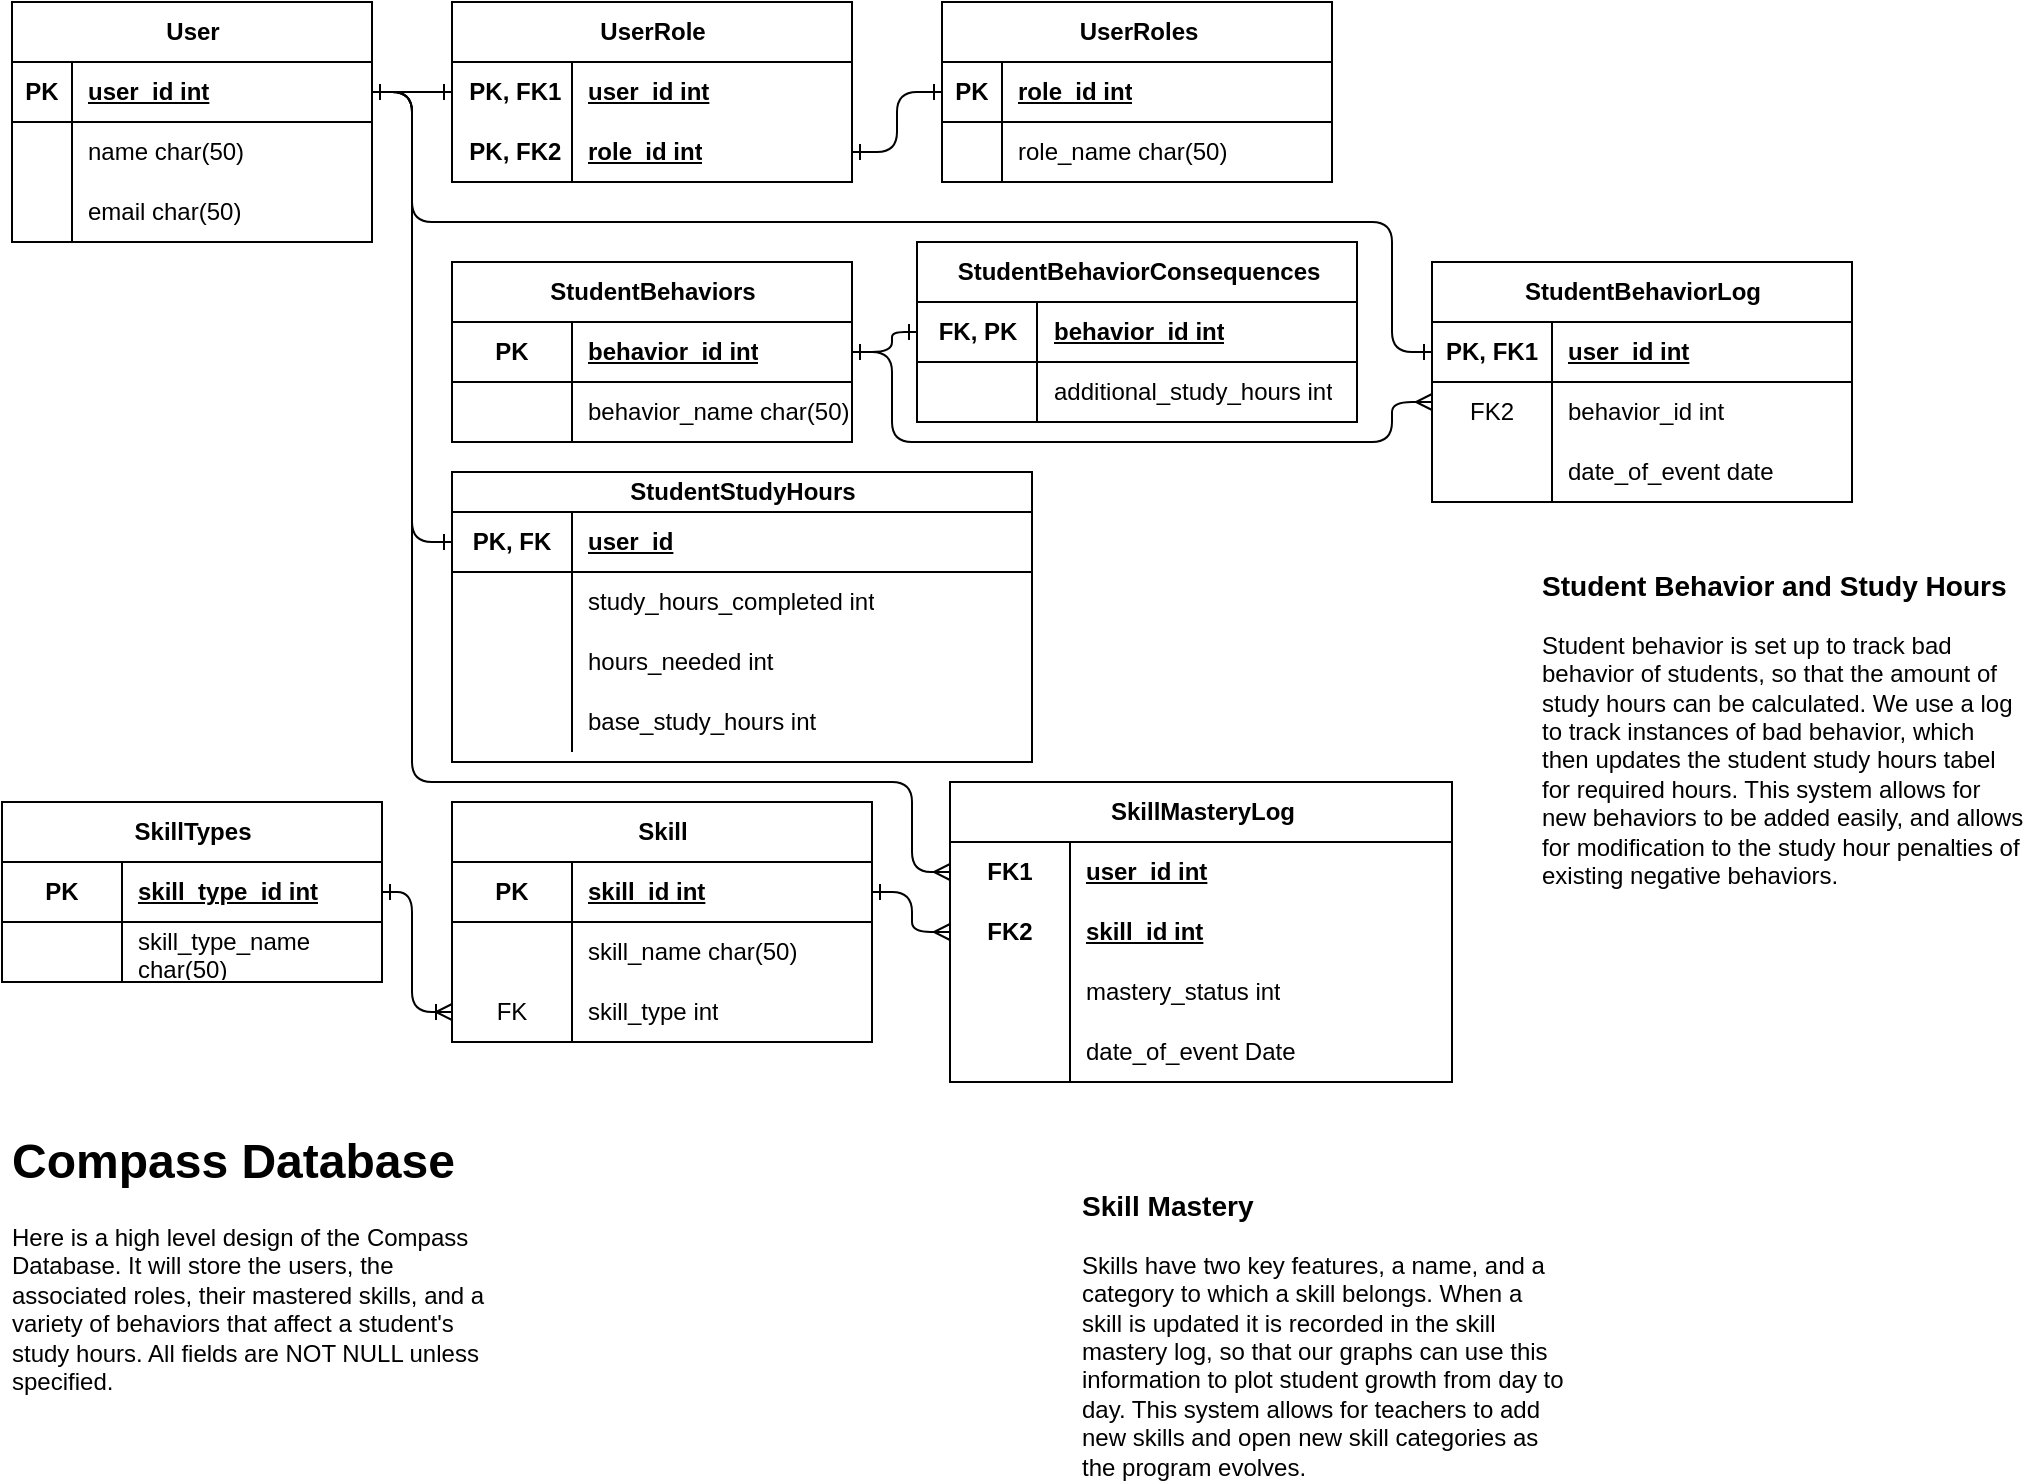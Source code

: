 <mxfile version="21.2.8" type="device">
  <diagram id="kwE6-qjGUI-A0Hsj0AUA" name="Revised-Schema">
    <mxGraphModel dx="1418" dy="828" grid="1" gridSize="10" guides="1" tooltips="1" connect="1" arrows="1" fold="1" page="1" pageScale="1" pageWidth="1100" pageHeight="850" math="0" shadow="0">
      <root>
        <mxCell id="0" />
        <mxCell id="1" parent="0" />
        <mxCell id="wrhdYv9aHZvg68aqzWrF-1" value="User" style="shape=table;startSize=30;container=1;collapsible=1;childLayout=tableLayout;fixedRows=1;rowLines=0;fontStyle=1;align=center;resizeLast=1;html=1;" parent="1" vertex="1">
          <mxGeometry x="40" y="40" width="180" height="120" as="geometry" />
        </mxCell>
        <mxCell id="wrhdYv9aHZvg68aqzWrF-2" value="" style="shape=tableRow;horizontal=0;startSize=0;swimlaneHead=0;swimlaneBody=0;fillColor=none;collapsible=0;dropTarget=0;points=[[0,0.5],[1,0.5]];portConstraint=eastwest;top=0;left=0;right=0;bottom=1;" parent="wrhdYv9aHZvg68aqzWrF-1" vertex="1">
          <mxGeometry y="30" width="180" height="30" as="geometry" />
        </mxCell>
        <mxCell id="wrhdYv9aHZvg68aqzWrF-3" value="PK" style="shape=partialRectangle;connectable=0;fillColor=none;top=0;left=0;bottom=0;right=0;fontStyle=1;overflow=hidden;whiteSpace=wrap;html=1;" parent="wrhdYv9aHZvg68aqzWrF-2" vertex="1">
          <mxGeometry width="30" height="30" as="geometry">
            <mxRectangle width="30" height="30" as="alternateBounds" />
          </mxGeometry>
        </mxCell>
        <mxCell id="wrhdYv9aHZvg68aqzWrF-4" value="user_id int  " style="shape=partialRectangle;connectable=0;fillColor=none;top=0;left=0;bottom=0;right=0;align=left;spacingLeft=6;fontStyle=5;overflow=hidden;whiteSpace=wrap;html=1;" parent="wrhdYv9aHZvg68aqzWrF-2" vertex="1">
          <mxGeometry x="30" width="150" height="30" as="geometry">
            <mxRectangle width="150" height="30" as="alternateBounds" />
          </mxGeometry>
        </mxCell>
        <mxCell id="wrhdYv9aHZvg68aqzWrF-5" value="" style="shape=tableRow;horizontal=0;startSize=0;swimlaneHead=0;swimlaneBody=0;fillColor=none;collapsible=0;dropTarget=0;points=[[0,0.5],[1,0.5]];portConstraint=eastwest;top=0;left=0;right=0;bottom=0;" parent="wrhdYv9aHZvg68aqzWrF-1" vertex="1">
          <mxGeometry y="60" width="180" height="30" as="geometry" />
        </mxCell>
        <mxCell id="wrhdYv9aHZvg68aqzWrF-6" value="" style="shape=partialRectangle;connectable=0;fillColor=none;top=0;left=0;bottom=0;right=0;editable=1;overflow=hidden;whiteSpace=wrap;html=1;" parent="wrhdYv9aHZvg68aqzWrF-5" vertex="1">
          <mxGeometry width="30" height="30" as="geometry">
            <mxRectangle width="30" height="30" as="alternateBounds" />
          </mxGeometry>
        </mxCell>
        <mxCell id="wrhdYv9aHZvg68aqzWrF-7" value="name char(50)  " style="shape=partialRectangle;connectable=0;fillColor=none;top=0;left=0;bottom=0;right=0;align=left;spacingLeft=6;overflow=hidden;whiteSpace=wrap;html=1;" parent="wrhdYv9aHZvg68aqzWrF-5" vertex="1">
          <mxGeometry x="30" width="150" height="30" as="geometry">
            <mxRectangle width="150" height="30" as="alternateBounds" />
          </mxGeometry>
        </mxCell>
        <mxCell id="wrhdYv9aHZvg68aqzWrF-70" value="" style="shape=tableRow;horizontal=0;startSize=0;swimlaneHead=0;swimlaneBody=0;fillColor=none;collapsible=0;dropTarget=0;points=[[0,0.5],[1,0.5]];portConstraint=eastwest;top=0;left=0;right=0;bottom=0;" parent="wrhdYv9aHZvg68aqzWrF-1" vertex="1">
          <mxGeometry y="90" width="180" height="30" as="geometry" />
        </mxCell>
        <mxCell id="wrhdYv9aHZvg68aqzWrF-71" value="" style="shape=partialRectangle;connectable=0;fillColor=none;top=0;left=0;bottom=0;right=0;editable=1;overflow=hidden;whiteSpace=wrap;html=1;" parent="wrhdYv9aHZvg68aqzWrF-70" vertex="1">
          <mxGeometry width="30" height="30" as="geometry">
            <mxRectangle width="30" height="30" as="alternateBounds" />
          </mxGeometry>
        </mxCell>
        <mxCell id="wrhdYv9aHZvg68aqzWrF-72" value="email char(50)  " style="shape=partialRectangle;connectable=0;fillColor=none;top=0;left=0;bottom=0;right=0;align=left;spacingLeft=6;overflow=hidden;whiteSpace=wrap;html=1;" parent="wrhdYv9aHZvg68aqzWrF-70" vertex="1">
          <mxGeometry x="30" width="150" height="30" as="geometry">
            <mxRectangle width="150" height="30" as="alternateBounds" />
          </mxGeometry>
        </mxCell>
        <mxCell id="wrhdYv9aHZvg68aqzWrF-11" value="UserRole" style="shape=table;startSize=30;container=1;collapsible=1;childLayout=tableLayout;fixedRows=1;rowLines=0;fontStyle=1;align=center;resizeLast=1;html=1;" parent="1" vertex="1">
          <mxGeometry x="260" y="40" width="200" height="90" as="geometry" />
        </mxCell>
        <mxCell id="-w2sV17a5buSyy1D-3dS-11" value="" style="shape=tableRow;horizontal=0;startSize=0;swimlaneHead=0;swimlaneBody=0;fillColor=none;collapsible=0;dropTarget=0;points=[[0,0.5],[1,0.5]];portConstraint=eastwest;top=0;left=0;right=0;bottom=0;" parent="wrhdYv9aHZvg68aqzWrF-11" vertex="1">
          <mxGeometry y="30" width="200" height="30" as="geometry" />
        </mxCell>
        <mxCell id="-w2sV17a5buSyy1D-3dS-12" value="&lt;b&gt;&amp;nbsp;PK, FK1&lt;/b&gt;" style="shape=partialRectangle;connectable=0;fillColor=none;top=0;left=0;bottom=0;right=0;editable=1;overflow=hidden;whiteSpace=wrap;html=1;" parent="-w2sV17a5buSyy1D-3dS-11" vertex="1">
          <mxGeometry width="60" height="30" as="geometry">
            <mxRectangle width="60" height="30" as="alternateBounds" />
          </mxGeometry>
        </mxCell>
        <mxCell id="-w2sV17a5buSyy1D-3dS-13" value="&lt;u&gt;&lt;b&gt;user_id int  &lt;/b&gt;&lt;/u&gt;" style="shape=partialRectangle;connectable=0;fillColor=none;top=0;left=0;bottom=0;right=0;align=left;spacingLeft=6;overflow=hidden;whiteSpace=wrap;html=1;" parent="-w2sV17a5buSyy1D-3dS-11" vertex="1">
          <mxGeometry x="60" width="140" height="30" as="geometry">
            <mxRectangle width="140" height="30" as="alternateBounds" />
          </mxGeometry>
        </mxCell>
        <mxCell id="wrhdYv9aHZvg68aqzWrF-12" value="" style="shape=tableRow;horizontal=0;startSize=0;swimlaneHead=0;swimlaneBody=0;fillColor=none;collapsible=0;dropTarget=0;points=[[0,0.5],[1,0.5]];portConstraint=eastwest;top=0;left=0;right=0;bottom=1;swimlaneLine=0;strokeColor=default;swimlaneFillColor=none;" parent="wrhdYv9aHZvg68aqzWrF-11" vertex="1">
          <mxGeometry y="60" width="200" height="30" as="geometry" />
        </mxCell>
        <mxCell id="wrhdYv9aHZvg68aqzWrF-13" value="&amp;nbsp;PK, FK2" style="shape=partialRectangle;connectable=0;fillColor=none;top=0;left=0;bottom=0;right=0;fontStyle=1;overflow=hidden;whiteSpace=wrap;html=1;" parent="wrhdYv9aHZvg68aqzWrF-12" vertex="1">
          <mxGeometry width="60" height="30" as="geometry">
            <mxRectangle width="60" height="30" as="alternateBounds" />
          </mxGeometry>
        </mxCell>
        <mxCell id="wrhdYv9aHZvg68aqzWrF-14" value="role_id int  " style="shape=partialRectangle;connectable=0;fillColor=none;top=0;left=0;bottom=0;right=0;align=left;spacingLeft=6;fontStyle=5;overflow=hidden;whiteSpace=wrap;html=1;strokeColor=default;" parent="wrhdYv9aHZvg68aqzWrF-12" vertex="1">
          <mxGeometry x="60" width="140" height="30" as="geometry">
            <mxRectangle width="140" height="30" as="alternateBounds" />
          </mxGeometry>
        </mxCell>
        <mxCell id="wrhdYv9aHZvg68aqzWrF-18" value="UserRoles" style="shape=table;startSize=30;container=1;collapsible=1;childLayout=tableLayout;fixedRows=1;rowLines=0;fontStyle=1;align=center;resizeLast=1;html=1;" parent="1" vertex="1">
          <mxGeometry x="505" y="40" width="195" height="90" as="geometry" />
        </mxCell>
        <mxCell id="wrhdYv9aHZvg68aqzWrF-19" value="" style="shape=tableRow;horizontal=0;startSize=0;swimlaneHead=0;swimlaneBody=0;fillColor=none;collapsible=0;dropTarget=0;points=[[0,0.5],[1,0.5]];portConstraint=eastwest;top=0;left=0;right=0;bottom=1;swimlaneLine=0;strokeColor=default;" parent="wrhdYv9aHZvg68aqzWrF-18" vertex="1">
          <mxGeometry y="30" width="195" height="30" as="geometry" />
        </mxCell>
        <mxCell id="wrhdYv9aHZvg68aqzWrF-20" value="PK" style="shape=partialRectangle;connectable=0;fillColor=none;top=0;left=0;bottom=0;right=0;fontStyle=1;overflow=hidden;whiteSpace=wrap;html=1;" parent="wrhdYv9aHZvg68aqzWrF-19" vertex="1">
          <mxGeometry width="30" height="30" as="geometry">
            <mxRectangle width="30" height="30" as="alternateBounds" />
          </mxGeometry>
        </mxCell>
        <mxCell id="wrhdYv9aHZvg68aqzWrF-21" value="role_id int  " style="shape=partialRectangle;connectable=0;fillColor=none;top=0;left=0;bottom=0;right=0;align=left;spacingLeft=6;fontStyle=5;overflow=hidden;whiteSpace=wrap;html=1;strokeColor=default;" parent="wrhdYv9aHZvg68aqzWrF-19" vertex="1">
          <mxGeometry x="30" width="165" height="30" as="geometry">
            <mxRectangle width="165" height="30" as="alternateBounds" />
          </mxGeometry>
        </mxCell>
        <mxCell id="wrhdYv9aHZvg68aqzWrF-22" value="" style="shape=tableRow;horizontal=0;startSize=0;swimlaneHead=0;swimlaneBody=0;fillColor=none;collapsible=0;dropTarget=0;points=[[0,0.5],[1,0.5]];portConstraint=eastwest;top=0;left=0;right=0;bottom=0;" parent="wrhdYv9aHZvg68aqzWrF-18" vertex="1">
          <mxGeometry y="60" width="195" height="30" as="geometry" />
        </mxCell>
        <mxCell id="wrhdYv9aHZvg68aqzWrF-23" value="" style="shape=partialRectangle;connectable=0;fillColor=none;top=0;left=0;bottom=0;right=0;editable=1;overflow=hidden;whiteSpace=wrap;html=1;" parent="wrhdYv9aHZvg68aqzWrF-22" vertex="1">
          <mxGeometry width="30" height="30" as="geometry">
            <mxRectangle width="30" height="30" as="alternateBounds" />
          </mxGeometry>
        </mxCell>
        <mxCell id="wrhdYv9aHZvg68aqzWrF-24" value="role_name char(50)" style="shape=partialRectangle;connectable=0;fillColor=none;top=0;left=0;bottom=0;right=0;align=left;spacingLeft=6;overflow=hidden;whiteSpace=wrap;html=1;" parent="wrhdYv9aHZvg68aqzWrF-22" vertex="1">
          <mxGeometry x="30" width="165" height="30" as="geometry">
            <mxRectangle width="165" height="30" as="alternateBounds" />
          </mxGeometry>
        </mxCell>
        <mxCell id="wrhdYv9aHZvg68aqzWrF-25" style="edgeStyle=orthogonalEdgeStyle;rounded=1;orthogonalLoop=1;jettySize=auto;html=1;exitX=1;exitY=0.5;exitDx=0;exitDy=0;endArrow=ERone;endFill=0;" parent="1" source="wrhdYv9aHZvg68aqzWrF-2" target="-w2sV17a5buSyy1D-3dS-11" edge="1">
          <mxGeometry relative="1" as="geometry" />
        </mxCell>
        <mxCell id="wrhdYv9aHZvg68aqzWrF-26" style="edgeStyle=orthogonalEdgeStyle;rounded=1;orthogonalLoop=1;jettySize=auto;html=1;entryX=0;entryY=0.5;entryDx=0;entryDy=0;endArrow=ERone;endFill=0;startArrow=ERone;startFill=0;" parent="1" source="wrhdYv9aHZvg68aqzWrF-12" target="wrhdYv9aHZvg68aqzWrF-19" edge="1">
          <mxGeometry relative="1" as="geometry">
            <mxPoint x="470" y="125" as="sourcePoint" />
          </mxGeometry>
        </mxCell>
        <mxCell id="wrhdYv9aHZvg68aqzWrF-27" value="StudentStudyHours" style="shape=table;startSize=20;container=1;collapsible=1;childLayout=tableLayout;fixedRows=1;rowLines=0;fontStyle=1;align=center;resizeLast=1;html=1;" parent="1" vertex="1">
          <mxGeometry x="260" y="275" width="290" height="145" as="geometry" />
        </mxCell>
        <mxCell id="wrhdYv9aHZvg68aqzWrF-28" value="" style="shape=tableRow;horizontal=0;startSize=0;swimlaneHead=0;swimlaneBody=0;fillColor=none;collapsible=0;dropTarget=0;points=[[0,0.5],[1,0.5]];portConstraint=eastwest;top=0;left=0;right=0;bottom=1;" parent="wrhdYv9aHZvg68aqzWrF-27" vertex="1">
          <mxGeometry y="20" width="290" height="30" as="geometry" />
        </mxCell>
        <mxCell id="wrhdYv9aHZvg68aqzWrF-29" value="PK, FK" style="shape=partialRectangle;connectable=0;fillColor=none;top=0;left=0;bottom=0;right=0;fontStyle=1;overflow=hidden;whiteSpace=wrap;html=1;" parent="wrhdYv9aHZvg68aqzWrF-28" vertex="1">
          <mxGeometry width="60" height="30" as="geometry">
            <mxRectangle width="60" height="30" as="alternateBounds" />
          </mxGeometry>
        </mxCell>
        <mxCell id="wrhdYv9aHZvg68aqzWrF-30" value="user_id" style="shape=partialRectangle;connectable=0;fillColor=none;top=0;left=0;bottom=0;right=0;align=left;spacingLeft=6;fontStyle=5;overflow=hidden;whiteSpace=wrap;html=1;" parent="wrhdYv9aHZvg68aqzWrF-28" vertex="1">
          <mxGeometry x="60" width="230" height="30" as="geometry">
            <mxRectangle width="230" height="30" as="alternateBounds" />
          </mxGeometry>
        </mxCell>
        <mxCell id="wrhdYv9aHZvg68aqzWrF-31" value="" style="shape=tableRow;horizontal=0;startSize=0;swimlaneHead=0;swimlaneBody=0;fillColor=none;collapsible=0;dropTarget=0;points=[[0,0.5],[1,0.5]];portConstraint=eastwest;top=0;left=0;right=0;bottom=0;" parent="wrhdYv9aHZvg68aqzWrF-27" vertex="1">
          <mxGeometry y="50" width="290" height="30" as="geometry" />
        </mxCell>
        <mxCell id="wrhdYv9aHZvg68aqzWrF-32" value="" style="shape=partialRectangle;connectable=0;fillColor=none;top=0;left=0;bottom=0;right=0;editable=1;overflow=hidden;whiteSpace=wrap;html=1;" parent="wrhdYv9aHZvg68aqzWrF-31" vertex="1">
          <mxGeometry width="60" height="30" as="geometry">
            <mxRectangle width="60" height="30" as="alternateBounds" />
          </mxGeometry>
        </mxCell>
        <mxCell id="wrhdYv9aHZvg68aqzWrF-33" value="study_hours_completed int  " style="shape=partialRectangle;connectable=0;fillColor=none;top=0;left=0;bottom=0;right=0;align=left;spacingLeft=6;overflow=hidden;whiteSpace=wrap;html=1;" parent="wrhdYv9aHZvg68aqzWrF-31" vertex="1">
          <mxGeometry x="60" width="230" height="30" as="geometry">
            <mxRectangle width="230" height="30" as="alternateBounds" />
          </mxGeometry>
        </mxCell>
        <mxCell id="wrhdYv9aHZvg68aqzWrF-46" value="" style="shape=tableRow;horizontal=0;startSize=0;swimlaneHead=0;swimlaneBody=0;fillColor=none;collapsible=0;dropTarget=0;points=[[0,0.5],[1,0.5]];portConstraint=eastwest;top=0;left=0;right=0;bottom=0;" parent="wrhdYv9aHZvg68aqzWrF-27" vertex="1">
          <mxGeometry y="80" width="290" height="30" as="geometry" />
        </mxCell>
        <mxCell id="wrhdYv9aHZvg68aqzWrF-47" value="" style="shape=partialRectangle;connectable=0;fillColor=none;top=0;left=0;bottom=0;right=0;editable=1;overflow=hidden;whiteSpace=wrap;html=1;" parent="wrhdYv9aHZvg68aqzWrF-46" vertex="1">
          <mxGeometry width="60" height="30" as="geometry">
            <mxRectangle width="60" height="30" as="alternateBounds" />
          </mxGeometry>
        </mxCell>
        <mxCell id="wrhdYv9aHZvg68aqzWrF-48" value="hours_needed int  " style="shape=partialRectangle;connectable=0;fillColor=none;top=0;left=0;bottom=0;right=0;align=left;spacingLeft=6;overflow=hidden;whiteSpace=wrap;html=1;" parent="wrhdYv9aHZvg68aqzWrF-46" vertex="1">
          <mxGeometry x="60" width="230" height="30" as="geometry">
            <mxRectangle width="230" height="30" as="alternateBounds" />
          </mxGeometry>
        </mxCell>
        <mxCell id="IGN3j7L9_UiRjIyBnI4d-12" value="" style="shape=tableRow;horizontal=0;startSize=0;swimlaneHead=0;swimlaneBody=0;fillColor=none;collapsible=0;dropTarget=0;points=[[0,0.5],[1,0.5]];portConstraint=eastwest;top=0;left=0;right=0;bottom=0;" parent="wrhdYv9aHZvg68aqzWrF-27" vertex="1">
          <mxGeometry y="110" width="290" height="30" as="geometry" />
        </mxCell>
        <mxCell id="IGN3j7L9_UiRjIyBnI4d-13" value="" style="shape=partialRectangle;connectable=0;fillColor=none;top=0;left=0;bottom=0;right=0;editable=1;overflow=hidden;whiteSpace=wrap;html=1;" parent="IGN3j7L9_UiRjIyBnI4d-12" vertex="1">
          <mxGeometry width="60" height="30" as="geometry">
            <mxRectangle width="60" height="30" as="alternateBounds" />
          </mxGeometry>
        </mxCell>
        <mxCell id="IGN3j7L9_UiRjIyBnI4d-14" value="base_study_hours int  " style="shape=partialRectangle;connectable=0;fillColor=none;top=0;left=0;bottom=0;right=0;align=left;spacingLeft=6;overflow=hidden;whiteSpace=wrap;html=1;" parent="IGN3j7L9_UiRjIyBnI4d-12" vertex="1">
          <mxGeometry x="60" width="230" height="30" as="geometry">
            <mxRectangle width="230" height="30" as="alternateBounds" />
          </mxGeometry>
        </mxCell>
        <mxCell id="wrhdYv9aHZvg68aqzWrF-49" style="edgeStyle=orthogonalEdgeStyle;rounded=1;orthogonalLoop=1;jettySize=auto;html=1;exitX=1;exitY=0.5;exitDx=0;exitDy=0;entryX=0;entryY=0.5;entryDx=0;entryDy=0;startArrow=ERone;startFill=0;endArrow=ERone;endFill=0;" parent="1" source="wrhdYv9aHZvg68aqzWrF-2" target="wrhdYv9aHZvg68aqzWrF-28" edge="1">
          <mxGeometry relative="1" as="geometry" />
        </mxCell>
        <mxCell id="wrhdYv9aHZvg68aqzWrF-69" style="edgeStyle=orthogonalEdgeStyle;orthogonalLoop=1;jettySize=auto;html=1;exitX=1;exitY=0.5;exitDx=0;exitDy=0;entryX=0;entryY=0.5;entryDx=0;entryDy=0;rounded=1;endArrow=ERmany;endFill=0;startArrow=ERone;startFill=0;" parent="1" source="wrhdYv9aHZvg68aqzWrF-2" target="wrhdYv9aHZvg68aqzWrF-107" edge="1">
          <mxGeometry relative="1" as="geometry">
            <Array as="points">
              <mxPoint x="240" y="85" />
              <mxPoint x="240" y="430" />
              <mxPoint x="490" y="430" />
              <mxPoint x="490" y="475" />
            </Array>
          </mxGeometry>
        </mxCell>
        <mxCell id="wrhdYv9aHZvg68aqzWrF-73" value="Skill" style="shape=table;startSize=30;container=1;collapsible=1;childLayout=tableLayout;fixedRows=1;rowLines=0;fontStyle=1;align=center;resizeLast=1;html=1;" parent="1" vertex="1">
          <mxGeometry x="260" y="440" width="210" height="120" as="geometry" />
        </mxCell>
        <mxCell id="wrhdYv9aHZvg68aqzWrF-74" value="" style="shape=tableRow;horizontal=0;startSize=0;swimlaneHead=0;swimlaneBody=0;fillColor=none;collapsible=0;dropTarget=0;points=[[0,0.5],[1,0.5]];portConstraint=eastwest;top=0;left=0;right=0;bottom=1;" parent="wrhdYv9aHZvg68aqzWrF-73" vertex="1">
          <mxGeometry y="30" width="210" height="30" as="geometry" />
        </mxCell>
        <mxCell id="wrhdYv9aHZvg68aqzWrF-75" value="PK" style="shape=partialRectangle;connectable=0;fillColor=none;top=0;left=0;bottom=0;right=0;fontStyle=1;overflow=hidden;whiteSpace=wrap;html=1;" parent="wrhdYv9aHZvg68aqzWrF-74" vertex="1">
          <mxGeometry width="60" height="30" as="geometry">
            <mxRectangle width="60" height="30" as="alternateBounds" />
          </mxGeometry>
        </mxCell>
        <mxCell id="wrhdYv9aHZvg68aqzWrF-76" value="skill_id int  " style="shape=partialRectangle;connectable=0;fillColor=none;top=0;left=0;bottom=0;right=0;align=left;spacingLeft=6;fontStyle=5;overflow=hidden;whiteSpace=wrap;html=1;" parent="wrhdYv9aHZvg68aqzWrF-74" vertex="1">
          <mxGeometry x="60" width="150" height="30" as="geometry">
            <mxRectangle width="150" height="30" as="alternateBounds" />
          </mxGeometry>
        </mxCell>
        <mxCell id="wrhdYv9aHZvg68aqzWrF-77" value="" style="shape=tableRow;horizontal=0;startSize=0;swimlaneHead=0;swimlaneBody=0;fillColor=none;collapsible=0;dropTarget=0;points=[[0,0.5],[1,0.5]];portConstraint=eastwest;top=0;left=0;right=0;bottom=0;" parent="wrhdYv9aHZvg68aqzWrF-73" vertex="1">
          <mxGeometry y="60" width="210" height="30" as="geometry" />
        </mxCell>
        <mxCell id="wrhdYv9aHZvg68aqzWrF-78" value="" style="shape=partialRectangle;connectable=0;fillColor=none;top=0;left=0;bottom=0;right=0;editable=1;overflow=hidden;whiteSpace=wrap;html=1;" parent="wrhdYv9aHZvg68aqzWrF-77" vertex="1">
          <mxGeometry width="60" height="30" as="geometry">
            <mxRectangle width="60" height="30" as="alternateBounds" />
          </mxGeometry>
        </mxCell>
        <mxCell id="wrhdYv9aHZvg68aqzWrF-79" value="skill_name char(50)" style="shape=partialRectangle;connectable=0;fillColor=none;top=0;left=0;bottom=0;right=0;align=left;spacingLeft=6;overflow=hidden;whiteSpace=wrap;html=1;" parent="wrhdYv9aHZvg68aqzWrF-77" vertex="1">
          <mxGeometry x="60" width="150" height="30" as="geometry">
            <mxRectangle width="150" height="30" as="alternateBounds" />
          </mxGeometry>
        </mxCell>
        <mxCell id="wrhdYv9aHZvg68aqzWrF-99" value="" style="shape=tableRow;horizontal=0;startSize=0;swimlaneHead=0;swimlaneBody=0;fillColor=none;collapsible=0;dropTarget=0;points=[[0,0.5],[1,0.5]];portConstraint=eastwest;top=0;left=0;right=0;bottom=0;" parent="wrhdYv9aHZvg68aqzWrF-73" vertex="1">
          <mxGeometry y="90" width="210" height="30" as="geometry" />
        </mxCell>
        <mxCell id="wrhdYv9aHZvg68aqzWrF-100" value="FK" style="shape=partialRectangle;connectable=0;fillColor=none;top=0;left=0;bottom=0;right=0;editable=1;overflow=hidden;whiteSpace=wrap;html=1;" parent="wrhdYv9aHZvg68aqzWrF-99" vertex="1">
          <mxGeometry width="60" height="30" as="geometry">
            <mxRectangle width="60" height="30" as="alternateBounds" />
          </mxGeometry>
        </mxCell>
        <mxCell id="wrhdYv9aHZvg68aqzWrF-101" value="skill_type int" style="shape=partialRectangle;connectable=0;fillColor=none;top=0;left=0;bottom=0;right=0;align=left;spacingLeft=6;overflow=hidden;whiteSpace=wrap;html=1;" parent="wrhdYv9aHZvg68aqzWrF-99" vertex="1">
          <mxGeometry x="60" width="150" height="30" as="geometry">
            <mxRectangle width="150" height="30" as="alternateBounds" />
          </mxGeometry>
        </mxCell>
        <mxCell id="wrhdYv9aHZvg68aqzWrF-92" value="SkillTypes" style="shape=table;startSize=30;container=1;collapsible=1;childLayout=tableLayout;fixedRows=1;rowLines=0;fontStyle=1;align=center;resizeLast=1;html=1;" parent="1" vertex="1">
          <mxGeometry x="35" y="440" width="190" height="90" as="geometry" />
        </mxCell>
        <mxCell id="wrhdYv9aHZvg68aqzWrF-93" value="" style="shape=tableRow;horizontal=0;startSize=0;swimlaneHead=0;swimlaneBody=0;fillColor=none;collapsible=0;dropTarget=0;points=[[0,0.5],[1,0.5]];portConstraint=eastwest;top=0;left=0;right=0;bottom=1;" parent="wrhdYv9aHZvg68aqzWrF-92" vertex="1">
          <mxGeometry y="30" width="190" height="30" as="geometry" />
        </mxCell>
        <mxCell id="wrhdYv9aHZvg68aqzWrF-94" value="PK" style="shape=partialRectangle;connectable=0;fillColor=none;top=0;left=0;bottom=0;right=0;fontStyle=1;overflow=hidden;whiteSpace=wrap;html=1;" parent="wrhdYv9aHZvg68aqzWrF-93" vertex="1">
          <mxGeometry width="60" height="30" as="geometry">
            <mxRectangle width="60" height="30" as="alternateBounds" />
          </mxGeometry>
        </mxCell>
        <mxCell id="wrhdYv9aHZvg68aqzWrF-95" value="skill_type_id int  " style="shape=partialRectangle;connectable=0;fillColor=none;top=0;left=0;bottom=0;right=0;align=left;spacingLeft=6;fontStyle=5;overflow=hidden;whiteSpace=wrap;html=1;" parent="wrhdYv9aHZvg68aqzWrF-93" vertex="1">
          <mxGeometry x="60" width="130" height="30" as="geometry">
            <mxRectangle width="130" height="30" as="alternateBounds" />
          </mxGeometry>
        </mxCell>
        <mxCell id="wrhdYv9aHZvg68aqzWrF-96" value="" style="shape=tableRow;horizontal=0;startSize=0;swimlaneHead=0;swimlaneBody=0;fillColor=none;collapsible=0;dropTarget=0;points=[[0,0.5],[1,0.5]];portConstraint=eastwest;top=0;left=0;right=0;bottom=0;" parent="wrhdYv9aHZvg68aqzWrF-92" vertex="1">
          <mxGeometry y="60" width="190" height="30" as="geometry" />
        </mxCell>
        <mxCell id="wrhdYv9aHZvg68aqzWrF-97" value="" style="shape=partialRectangle;connectable=0;fillColor=none;top=0;left=0;bottom=0;right=0;editable=1;overflow=hidden;whiteSpace=wrap;html=1;" parent="wrhdYv9aHZvg68aqzWrF-96" vertex="1">
          <mxGeometry width="60" height="30" as="geometry">
            <mxRectangle width="60" height="30" as="alternateBounds" />
          </mxGeometry>
        </mxCell>
        <mxCell id="wrhdYv9aHZvg68aqzWrF-98" value="skill_type_name char(50)  " style="shape=partialRectangle;connectable=0;fillColor=none;top=0;left=0;bottom=0;right=0;align=left;spacingLeft=6;overflow=hidden;whiteSpace=wrap;html=1;" parent="wrhdYv9aHZvg68aqzWrF-96" vertex="1">
          <mxGeometry x="60" width="130" height="30" as="geometry">
            <mxRectangle width="130" height="30" as="alternateBounds" />
          </mxGeometry>
        </mxCell>
        <mxCell id="wrhdYv9aHZvg68aqzWrF-103" value="SkillMasteryLog" style="shape=table;startSize=30;container=1;collapsible=1;childLayout=tableLayout;fixedRows=1;rowLines=0;fontStyle=1;align=center;resizeLast=1;html=1;" parent="1" vertex="1">
          <mxGeometry x="509" y="430" width="251" height="150" as="geometry" />
        </mxCell>
        <mxCell id="wrhdYv9aHZvg68aqzWrF-107" value="" style="shape=tableRow;horizontal=0;startSize=0;swimlaneHead=0;swimlaneBody=0;fillColor=none;collapsible=0;dropTarget=0;points=[[0,0.5],[1,0.5]];portConstraint=eastwest;top=0;left=0;right=0;bottom=0;" parent="wrhdYv9aHZvg68aqzWrF-103" vertex="1">
          <mxGeometry y="30" width="251" height="30" as="geometry" />
        </mxCell>
        <mxCell id="wrhdYv9aHZvg68aqzWrF-108" value="&lt;b&gt;FK1&lt;/b&gt;" style="shape=partialRectangle;connectable=0;fillColor=none;top=0;left=0;bottom=0;right=0;editable=1;overflow=hidden;whiteSpace=wrap;html=1;" parent="wrhdYv9aHZvg68aqzWrF-107" vertex="1">
          <mxGeometry width="60" height="30" as="geometry">
            <mxRectangle width="60" height="30" as="alternateBounds" />
          </mxGeometry>
        </mxCell>
        <mxCell id="wrhdYv9aHZvg68aqzWrF-109" value="&lt;div style=&quot;text-align: right;&quot;&gt;&lt;u style=&quot;background-color: initial; font-weight: bold;&quot;&gt;user_id int&lt;/u&gt;&lt;/div&gt;" style="shape=partialRectangle;connectable=0;fillColor=none;top=0;left=0;bottom=0;right=0;align=left;spacingLeft=6;overflow=hidden;whiteSpace=wrap;html=1;" parent="wrhdYv9aHZvg68aqzWrF-107" vertex="1">
          <mxGeometry x="60" width="191" height="30" as="geometry">
            <mxRectangle width="191" height="30" as="alternateBounds" />
          </mxGeometry>
        </mxCell>
        <mxCell id="wrhdYv9aHZvg68aqzWrF-110" value="" style="shape=tableRow;horizontal=0;startSize=0;swimlaneHead=0;swimlaneBody=0;fillColor=none;collapsible=0;dropTarget=0;points=[[0,0.5],[1,0.5]];portConstraint=eastwest;top=0;left=0;right=0;bottom=0;" parent="wrhdYv9aHZvg68aqzWrF-103" vertex="1">
          <mxGeometry y="60" width="251" height="30" as="geometry" />
        </mxCell>
        <mxCell id="wrhdYv9aHZvg68aqzWrF-111" value="&lt;b&gt;FK2&lt;/b&gt;" style="shape=partialRectangle;connectable=0;fillColor=none;top=0;left=0;bottom=0;right=0;editable=1;overflow=hidden;whiteSpace=wrap;html=1;" parent="wrhdYv9aHZvg68aqzWrF-110" vertex="1">
          <mxGeometry width="60" height="30" as="geometry">
            <mxRectangle width="60" height="30" as="alternateBounds" />
          </mxGeometry>
        </mxCell>
        <mxCell id="wrhdYv9aHZvg68aqzWrF-112" value="&lt;u style=&quot;font-weight: bold;&quot;&gt;skill_id int&lt;/u&gt;" style="shape=partialRectangle;connectable=0;fillColor=none;top=0;left=0;bottom=0;right=0;align=left;spacingLeft=6;overflow=hidden;whiteSpace=wrap;html=1;" parent="wrhdYv9aHZvg68aqzWrF-110" vertex="1">
          <mxGeometry x="60" width="191" height="30" as="geometry">
            <mxRectangle width="191" height="30" as="alternateBounds" />
          </mxGeometry>
        </mxCell>
        <mxCell id="-w2sV17a5buSyy1D-3dS-1" value="" style="shape=tableRow;horizontal=0;startSize=0;swimlaneHead=0;swimlaneBody=0;fillColor=none;collapsible=0;dropTarget=0;points=[[0,0.5],[1,0.5]];portConstraint=eastwest;top=0;left=0;right=0;bottom=0;" parent="wrhdYv9aHZvg68aqzWrF-103" vertex="1">
          <mxGeometry y="90" width="251" height="30" as="geometry" />
        </mxCell>
        <mxCell id="-w2sV17a5buSyy1D-3dS-2" value="" style="shape=partialRectangle;connectable=0;fillColor=none;top=0;left=0;bottom=0;right=0;editable=1;overflow=hidden;whiteSpace=wrap;html=1;" parent="-w2sV17a5buSyy1D-3dS-1" vertex="1">
          <mxGeometry width="60" height="30" as="geometry">
            <mxRectangle width="60" height="30" as="alternateBounds" />
          </mxGeometry>
        </mxCell>
        <mxCell id="-w2sV17a5buSyy1D-3dS-3" value="mastery_status int" style="shape=partialRectangle;connectable=0;fillColor=none;top=0;left=0;bottom=0;right=0;align=left;spacingLeft=6;overflow=hidden;whiteSpace=wrap;html=1;" parent="-w2sV17a5buSyy1D-3dS-1" vertex="1">
          <mxGeometry x="60" width="191" height="30" as="geometry">
            <mxRectangle width="191" height="30" as="alternateBounds" />
          </mxGeometry>
        </mxCell>
        <mxCell id="-w2sV17a5buSyy1D-3dS-5" value="" style="shape=tableRow;horizontal=0;startSize=0;swimlaneHead=0;swimlaneBody=0;fillColor=none;collapsible=0;dropTarget=0;points=[[0,0.5],[1,0.5]];portConstraint=eastwest;top=0;left=0;right=0;bottom=0;" parent="wrhdYv9aHZvg68aqzWrF-103" vertex="1">
          <mxGeometry y="120" width="251" height="30" as="geometry" />
        </mxCell>
        <mxCell id="-w2sV17a5buSyy1D-3dS-6" value="" style="shape=partialRectangle;connectable=0;fillColor=none;top=0;left=0;bottom=0;right=0;editable=1;overflow=hidden;whiteSpace=wrap;html=1;" parent="-w2sV17a5buSyy1D-3dS-5" vertex="1">
          <mxGeometry width="60" height="30" as="geometry">
            <mxRectangle width="60" height="30" as="alternateBounds" />
          </mxGeometry>
        </mxCell>
        <mxCell id="-w2sV17a5buSyy1D-3dS-7" value="date_of_event Date" style="shape=partialRectangle;connectable=0;fillColor=none;top=0;left=0;bottom=0;right=0;align=left;spacingLeft=6;overflow=hidden;whiteSpace=wrap;html=1;" parent="-w2sV17a5buSyy1D-3dS-5" vertex="1">
          <mxGeometry x="60" width="191" height="30" as="geometry">
            <mxRectangle width="191" height="30" as="alternateBounds" />
          </mxGeometry>
        </mxCell>
        <mxCell id="wrhdYv9aHZvg68aqzWrF-113" style="edgeStyle=orthogonalEdgeStyle;rounded=1;orthogonalLoop=1;jettySize=auto;html=1;exitX=1;exitY=0.5;exitDx=0;exitDy=0;entryX=0;entryY=0.5;entryDx=0;entryDy=0;startArrow=ERone;startFill=0;endArrow=ERoneToMany;endFill=0;" parent="1" source="wrhdYv9aHZvg68aqzWrF-93" target="wrhdYv9aHZvg68aqzWrF-99" edge="1">
          <mxGeometry relative="1" as="geometry">
            <Array as="points">
              <mxPoint x="240" y="545" />
            </Array>
          </mxGeometry>
        </mxCell>
        <mxCell id="wrhdYv9aHZvg68aqzWrF-115" style="edgeStyle=orthogonalEdgeStyle;rounded=1;orthogonalLoop=1;jettySize=auto;html=1;exitX=1;exitY=0.5;exitDx=0;exitDy=0;startArrow=ERone;startFill=0;endArrow=ERmany;endFill=0;" parent="1" source="wrhdYv9aHZvg68aqzWrF-74" target="wrhdYv9aHZvg68aqzWrF-110" edge="1">
          <mxGeometry relative="1" as="geometry" />
        </mxCell>
        <mxCell id="-w2sV17a5buSyy1D-3dS-30" value="StudentBehaviorLog" style="shape=table;startSize=30;container=1;collapsible=1;childLayout=tableLayout;fixedRows=1;rowLines=0;fontStyle=1;align=center;resizeLast=1;html=1;" parent="1" vertex="1">
          <mxGeometry x="750" y="170" width="210" height="120" as="geometry" />
        </mxCell>
        <mxCell id="-w2sV17a5buSyy1D-3dS-31" value="" style="shape=tableRow;horizontal=0;startSize=0;swimlaneHead=0;swimlaneBody=0;fillColor=none;collapsible=0;dropTarget=0;points=[[0,0.5],[1,0.5]];portConstraint=eastwest;top=0;left=0;right=0;bottom=1;" parent="-w2sV17a5buSyy1D-3dS-30" vertex="1">
          <mxGeometry y="30" width="210" height="30" as="geometry" />
        </mxCell>
        <mxCell id="-w2sV17a5buSyy1D-3dS-32" value="PK, FK1" style="shape=partialRectangle;connectable=0;fillColor=none;top=0;left=0;bottom=0;right=0;fontStyle=1;overflow=hidden;whiteSpace=wrap;html=1;" parent="-w2sV17a5buSyy1D-3dS-31" vertex="1">
          <mxGeometry width="60" height="30" as="geometry">
            <mxRectangle width="60" height="30" as="alternateBounds" />
          </mxGeometry>
        </mxCell>
        <mxCell id="-w2sV17a5buSyy1D-3dS-33" value="user_id int  " style="shape=partialRectangle;connectable=0;fillColor=none;top=0;left=0;bottom=0;right=0;align=left;spacingLeft=6;fontStyle=5;overflow=hidden;whiteSpace=wrap;html=1;" parent="-w2sV17a5buSyy1D-3dS-31" vertex="1">
          <mxGeometry x="60" width="150" height="30" as="geometry">
            <mxRectangle width="150" height="30" as="alternateBounds" />
          </mxGeometry>
        </mxCell>
        <mxCell id="-w2sV17a5buSyy1D-3dS-37" value="" style="shape=tableRow;horizontal=0;startSize=0;swimlaneHead=0;swimlaneBody=0;fillColor=none;collapsible=0;dropTarget=0;points=[[0,0.5],[1,0.5]];portConstraint=eastwest;top=0;left=0;right=0;bottom=0;" parent="-w2sV17a5buSyy1D-3dS-30" vertex="1">
          <mxGeometry y="60" width="210" height="30" as="geometry" />
        </mxCell>
        <mxCell id="-w2sV17a5buSyy1D-3dS-38" value="FK2" style="shape=partialRectangle;connectable=0;fillColor=none;top=0;left=0;bottom=0;right=0;editable=1;overflow=hidden;whiteSpace=wrap;html=1;" parent="-w2sV17a5buSyy1D-3dS-37" vertex="1">
          <mxGeometry width="60" height="30" as="geometry">
            <mxRectangle width="60" height="30" as="alternateBounds" />
          </mxGeometry>
        </mxCell>
        <mxCell id="-w2sV17a5buSyy1D-3dS-39" value="behavior_id int  " style="shape=partialRectangle;connectable=0;fillColor=none;top=0;left=0;bottom=0;right=0;align=left;spacingLeft=6;overflow=hidden;whiteSpace=wrap;html=1;" parent="-w2sV17a5buSyy1D-3dS-37" vertex="1">
          <mxGeometry x="60" width="150" height="30" as="geometry">
            <mxRectangle width="150" height="30" as="alternateBounds" />
          </mxGeometry>
        </mxCell>
        <mxCell id="-w2sV17a5buSyy1D-3dS-84" value="" style="shape=tableRow;horizontal=0;startSize=0;swimlaneHead=0;swimlaneBody=0;fillColor=none;collapsible=0;dropTarget=0;points=[[0,0.5],[1,0.5]];portConstraint=eastwest;top=0;left=0;right=0;bottom=0;" parent="-w2sV17a5buSyy1D-3dS-30" vertex="1">
          <mxGeometry y="90" width="210" height="30" as="geometry" />
        </mxCell>
        <mxCell id="-w2sV17a5buSyy1D-3dS-85" value="" style="shape=partialRectangle;connectable=0;fillColor=none;top=0;left=0;bottom=0;right=0;editable=1;overflow=hidden;whiteSpace=wrap;html=1;" parent="-w2sV17a5buSyy1D-3dS-84" vertex="1">
          <mxGeometry width="60" height="30" as="geometry">
            <mxRectangle width="60" height="30" as="alternateBounds" />
          </mxGeometry>
        </mxCell>
        <mxCell id="-w2sV17a5buSyy1D-3dS-86" value="date_of_event date" style="shape=partialRectangle;connectable=0;fillColor=none;top=0;left=0;bottom=0;right=0;align=left;spacingLeft=6;overflow=hidden;whiteSpace=wrap;html=1;" parent="-w2sV17a5buSyy1D-3dS-84" vertex="1">
          <mxGeometry x="60" width="150" height="30" as="geometry">
            <mxRectangle width="150" height="30" as="alternateBounds" />
          </mxGeometry>
        </mxCell>
        <mxCell id="-w2sV17a5buSyy1D-3dS-52" style="edgeStyle=orthogonalEdgeStyle;rounded=1;orthogonalLoop=1;jettySize=auto;html=1;exitX=1;exitY=0.5;exitDx=0;exitDy=0;endArrow=ERone;endFill=0;" parent="1" source="wrhdYv9aHZvg68aqzWrF-2" target="-w2sV17a5buSyy1D-3dS-31" edge="1">
          <mxGeometry relative="1" as="geometry">
            <Array as="points">
              <mxPoint x="240" y="85" />
              <mxPoint x="240" y="150" />
              <mxPoint x="730" y="150" />
              <mxPoint x="730" y="215" />
            </Array>
          </mxGeometry>
        </mxCell>
        <mxCell id="-w2sV17a5buSyy1D-3dS-69" value="StudentBehaviors" style="shape=table;startSize=30;container=1;collapsible=1;childLayout=tableLayout;fixedRows=1;rowLines=0;fontStyle=1;align=center;resizeLast=1;html=1;" parent="1" vertex="1">
          <mxGeometry x="260" y="170" width="200" height="90" as="geometry" />
        </mxCell>
        <mxCell id="-w2sV17a5buSyy1D-3dS-70" value="" style="shape=tableRow;horizontal=0;startSize=0;swimlaneHead=0;swimlaneBody=0;fillColor=none;collapsible=0;dropTarget=0;points=[[0,0.5],[1,0.5]];portConstraint=eastwest;top=0;left=0;right=0;bottom=1;" parent="-w2sV17a5buSyy1D-3dS-69" vertex="1">
          <mxGeometry y="30" width="200" height="30" as="geometry" />
        </mxCell>
        <mxCell id="-w2sV17a5buSyy1D-3dS-71" value="PK" style="shape=partialRectangle;connectable=0;fillColor=none;top=0;left=0;bottom=0;right=0;fontStyle=1;overflow=hidden;whiteSpace=wrap;html=1;" parent="-w2sV17a5buSyy1D-3dS-70" vertex="1">
          <mxGeometry width="60" height="30" as="geometry">
            <mxRectangle width="60" height="30" as="alternateBounds" />
          </mxGeometry>
        </mxCell>
        <mxCell id="-w2sV17a5buSyy1D-3dS-72" value="behavior_id int  " style="shape=partialRectangle;connectable=0;fillColor=none;top=0;left=0;bottom=0;right=0;align=left;spacingLeft=6;fontStyle=5;overflow=hidden;whiteSpace=wrap;html=1;" parent="-w2sV17a5buSyy1D-3dS-70" vertex="1">
          <mxGeometry x="60" width="140" height="30" as="geometry">
            <mxRectangle width="140" height="30" as="alternateBounds" />
          </mxGeometry>
        </mxCell>
        <mxCell id="-w2sV17a5buSyy1D-3dS-73" value="" style="shape=tableRow;horizontal=0;startSize=0;swimlaneHead=0;swimlaneBody=0;fillColor=none;collapsible=0;dropTarget=0;points=[[0,0.5],[1,0.5]];portConstraint=eastwest;top=0;left=0;right=0;bottom=0;" parent="-w2sV17a5buSyy1D-3dS-69" vertex="1">
          <mxGeometry y="60" width="200" height="30" as="geometry" />
        </mxCell>
        <mxCell id="-w2sV17a5buSyy1D-3dS-74" value="" style="shape=partialRectangle;connectable=0;fillColor=none;top=0;left=0;bottom=0;right=0;editable=1;overflow=hidden;whiteSpace=wrap;html=1;" parent="-w2sV17a5buSyy1D-3dS-73" vertex="1">
          <mxGeometry width="60" height="30" as="geometry">
            <mxRectangle width="60" height="30" as="alternateBounds" />
          </mxGeometry>
        </mxCell>
        <mxCell id="-w2sV17a5buSyy1D-3dS-75" value="behavior_name char(50)  " style="shape=partialRectangle;connectable=0;fillColor=none;top=0;left=0;bottom=0;right=0;align=left;spacingLeft=6;overflow=hidden;whiteSpace=wrap;html=1;" parent="-w2sV17a5buSyy1D-3dS-73" vertex="1">
          <mxGeometry x="60" width="140" height="30" as="geometry">
            <mxRectangle width="140" height="30" as="alternateBounds" />
          </mxGeometry>
        </mxCell>
        <mxCell id="-w2sV17a5buSyy1D-3dS-76" value="StudentBehaviorConsequences" style="shape=table;startSize=30;container=1;collapsible=1;childLayout=tableLayout;fixedRows=1;rowLines=0;fontStyle=1;align=center;resizeLast=1;html=1;" parent="1" vertex="1">
          <mxGeometry x="492.5" y="160" width="220" height="90" as="geometry" />
        </mxCell>
        <mxCell id="-w2sV17a5buSyy1D-3dS-77" value="" style="shape=tableRow;horizontal=0;startSize=0;swimlaneHead=0;swimlaneBody=0;fillColor=none;collapsible=0;dropTarget=0;points=[[0,0.5],[1,0.5]];portConstraint=eastwest;top=0;left=0;right=0;bottom=1;" parent="-w2sV17a5buSyy1D-3dS-76" vertex="1">
          <mxGeometry y="30" width="220" height="30" as="geometry" />
        </mxCell>
        <mxCell id="-w2sV17a5buSyy1D-3dS-78" value="FK, PK" style="shape=partialRectangle;connectable=0;fillColor=none;top=0;left=0;bottom=0;right=0;fontStyle=1;overflow=hidden;whiteSpace=wrap;html=1;" parent="-w2sV17a5buSyy1D-3dS-77" vertex="1">
          <mxGeometry width="60" height="30" as="geometry">
            <mxRectangle width="60" height="30" as="alternateBounds" />
          </mxGeometry>
        </mxCell>
        <mxCell id="-w2sV17a5buSyy1D-3dS-79" value="behavior_id int  " style="shape=partialRectangle;connectable=0;fillColor=none;top=0;left=0;bottom=0;right=0;align=left;spacingLeft=6;fontStyle=5;overflow=hidden;whiteSpace=wrap;html=1;" parent="-w2sV17a5buSyy1D-3dS-77" vertex="1">
          <mxGeometry x="60" width="160" height="30" as="geometry">
            <mxRectangle width="160" height="30" as="alternateBounds" />
          </mxGeometry>
        </mxCell>
        <mxCell id="-w2sV17a5buSyy1D-3dS-80" value="" style="shape=tableRow;horizontal=0;startSize=0;swimlaneHead=0;swimlaneBody=0;fillColor=none;collapsible=0;dropTarget=0;points=[[0,0.5],[1,0.5]];portConstraint=eastwest;top=0;left=0;right=0;bottom=0;" parent="-w2sV17a5buSyy1D-3dS-76" vertex="1">
          <mxGeometry y="60" width="220" height="30" as="geometry" />
        </mxCell>
        <mxCell id="-w2sV17a5buSyy1D-3dS-81" value="" style="shape=partialRectangle;connectable=0;fillColor=none;top=0;left=0;bottom=0;right=0;editable=1;overflow=hidden;whiteSpace=wrap;html=1;" parent="-w2sV17a5buSyy1D-3dS-80" vertex="1">
          <mxGeometry width="60" height="30" as="geometry">
            <mxRectangle width="60" height="30" as="alternateBounds" />
          </mxGeometry>
        </mxCell>
        <mxCell id="-w2sV17a5buSyy1D-3dS-82" value="additional_study_hours int  " style="shape=partialRectangle;connectable=0;fillColor=none;top=0;left=0;bottom=0;right=0;align=left;spacingLeft=6;overflow=hidden;whiteSpace=wrap;html=1;" parent="-w2sV17a5buSyy1D-3dS-80" vertex="1">
          <mxGeometry x="60" width="160" height="30" as="geometry">
            <mxRectangle width="160" height="30" as="alternateBounds" />
          </mxGeometry>
        </mxCell>
        <mxCell id="-w2sV17a5buSyy1D-3dS-83" style="edgeStyle=orthogonalEdgeStyle;rounded=1;orthogonalLoop=1;jettySize=auto;html=1;exitX=1;exitY=0.5;exitDx=0;exitDy=0;startArrow=ERone;startFill=0;endArrow=ERone;endFill=0;" parent="1" source="-w2sV17a5buSyy1D-3dS-70" target="-w2sV17a5buSyy1D-3dS-77" edge="1">
          <mxGeometry relative="1" as="geometry">
            <Array as="points">
              <mxPoint x="480" y="215" />
              <mxPoint x="480" y="205" />
            </Array>
          </mxGeometry>
        </mxCell>
        <mxCell id="-w2sV17a5buSyy1D-3dS-90" value="&lt;h1&gt;Compass Database&lt;/h1&gt;&lt;p&gt;Here is a high level design of the Compass Database. It will store the users, the associated roles, their mastered skills, and a variety of behaviors that affect a student&#39;s study hours. All fields are NOT NULL unless specified.&lt;/p&gt;" style="text;html=1;strokeColor=none;fillColor=none;spacing=5;spacingTop=-20;whiteSpace=wrap;overflow=hidden;rounded=0;" parent="1" vertex="1">
          <mxGeometry x="35" y="600" width="245" height="140" as="geometry" />
        </mxCell>
        <mxCell id="-w2sV17a5buSyy1D-3dS-94" value="&lt;h3&gt;Skill Mastery&lt;/h3&gt;&lt;p&gt;Skills have two key features, a name, and a category to which a skill belongs. When a skill is updated it is recorded in the skill mastery log, so that our graphs can use this information to plot student growth from day to day. This system allows for teachers to add new skills and open new skill categories as the program evolves.&lt;/p&gt;" style="text;html=1;strokeColor=none;fillColor=none;spacing=5;spacingTop=-20;whiteSpace=wrap;overflow=hidden;rounded=0;" parent="1" vertex="1">
          <mxGeometry x="570" y="630" width="250" height="150" as="geometry" />
        </mxCell>
        <mxCell id="-w2sV17a5buSyy1D-3dS-95" value="&lt;h3&gt;Student Behavior and Study Hours&lt;/h3&gt;&lt;p&gt;Student behavior is set up to track bad behavior of students, so that the amount of study hours can be calculated. We use a log to track instances of bad behavior, which then updates the student study hours tabel for required hours. This system allows for new behaviors to be added easily, and allows for modification to the study hour penalties of existing negative behaviors.&lt;/p&gt;" style="text;html=1;strokeColor=none;fillColor=none;spacing=5;spacingTop=-20;whiteSpace=wrap;overflow=hidden;rounded=0;" parent="1" vertex="1">
          <mxGeometry x="800" y="320" width="250" height="170" as="geometry" />
        </mxCell>
        <mxCell id="IGN3j7L9_UiRjIyBnI4d-19" style="edgeStyle=orthogonalEdgeStyle;rounded=1;orthogonalLoop=1;jettySize=auto;html=1;exitX=1;exitY=0.5;exitDx=0;exitDy=0;startArrow=ERone;startFill=0;endArrow=ERmany;endFill=0;" parent="1" source="-w2sV17a5buSyy1D-3dS-70" target="-w2sV17a5buSyy1D-3dS-37" edge="1">
          <mxGeometry relative="1" as="geometry">
            <Array as="points">
              <mxPoint x="480" y="215" />
              <mxPoint x="480" y="260" />
              <mxPoint x="730" y="260" />
              <mxPoint x="730" y="240" />
            </Array>
          </mxGeometry>
        </mxCell>
      </root>
    </mxGraphModel>
  </diagram>
</mxfile>
